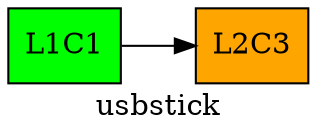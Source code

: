 digraph G {
        rankdir=LR
        node [shape=box]

L1C1[style=filled, fillcolor=green]
L2C3[style=filled, fillcolor=orange]
L1C1->L2C3
label=usbstick
}